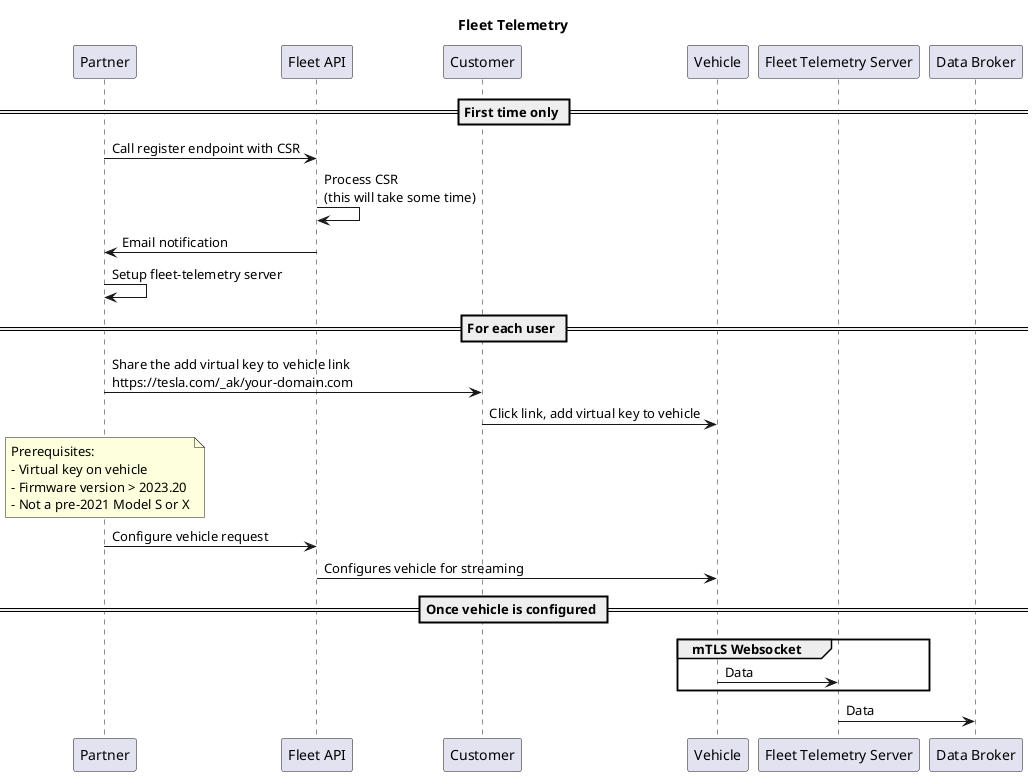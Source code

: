 @startuml
title Fleet Telemetry

== First time only ==

Partner -> "Fleet API": Call register endpoint with CSR
"Fleet API" -> "Fleet API": Process CSR\n(this will take some time)
"Fleet API" -> Partner: Email notification
Partner -> Partner: Setup fleet-telemetry server
 
== For each user ==
 
Partner -> Customer: Share the add virtual key to vehicle link\nhttps://tesla.com/_ak/your-domain.com
Customer -> Vehicle: Click link, add virtual key to vehicle
note over Partner: Prerequisites:\n- Virtual key on vehicle\n- Firmware version > 2023.20\n- Not a pre-2021 Model S or X
Partner -> "Fleet API": Configure vehicle request
"Fleet API" -> Vehicle: Configures vehicle for streaming
 
== Once vehicle is configured ==
 
group mTLS Websocket
Vehicle -> "Fleet Telemetry Server": Data
end
"Fleet Telemetry Server" -> "Data Broker": Data

@enduml
